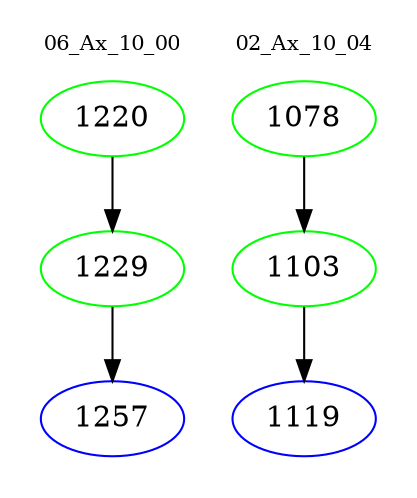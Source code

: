 digraph{
subgraph cluster_0 {
color = white
label = "06_Ax_10_00";
fontsize=10;
T0_1220 [label="1220", color="green"]
T0_1220 -> T0_1229 [color="black"]
T0_1229 [label="1229", color="green"]
T0_1229 -> T0_1257 [color="black"]
T0_1257 [label="1257", color="blue"]
}
subgraph cluster_1 {
color = white
label = "02_Ax_10_04";
fontsize=10;
T1_1078 [label="1078", color="green"]
T1_1078 -> T1_1103 [color="black"]
T1_1103 [label="1103", color="green"]
T1_1103 -> T1_1119 [color="black"]
T1_1119 [label="1119", color="blue"]
}
}
